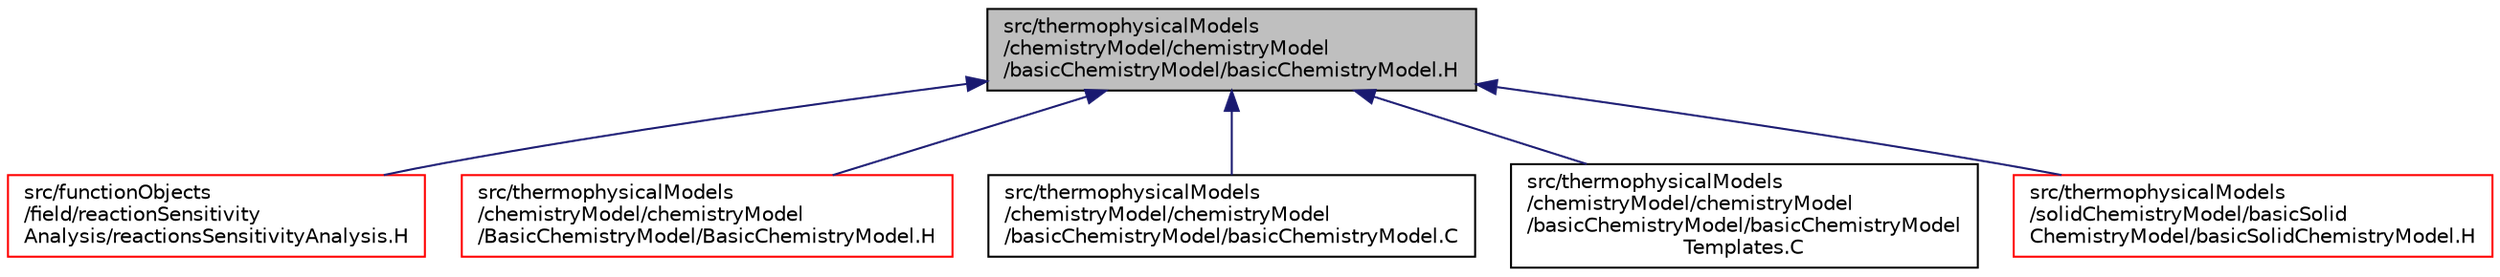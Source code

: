 digraph "src/thermophysicalModels/chemistryModel/chemistryModel/basicChemistryModel/basicChemistryModel.H"
{
  bgcolor="transparent";
  edge [fontname="Helvetica",fontsize="10",labelfontname="Helvetica",labelfontsize="10"];
  node [fontname="Helvetica",fontsize="10",shape=record];
  Node1 [label="src/thermophysicalModels\l/chemistryModel/chemistryModel\l/basicChemistryModel/basicChemistryModel.H",height=0.2,width=0.4,color="black", fillcolor="grey75", style="filled" fontcolor="black"];
  Node1 -> Node2 [dir="back",color="midnightblue",fontsize="10",style="solid",fontname="Helvetica"];
  Node2 [label="src/functionObjects\l/field/reactionSensitivity\lAnalysis/reactionsSensitivityAnalysis.H",height=0.2,width=0.4,color="red",URL="$reactionsSensitivityAnalysis_8H.html"];
  Node1 -> Node3 [dir="back",color="midnightblue",fontsize="10",style="solid",fontname="Helvetica"];
  Node3 [label="src/thermophysicalModels\l/chemistryModel/chemistryModel\l/BasicChemistryModel/BasicChemistryModel.H",height=0.2,width=0.4,color="red",URL="$BasicChemistryModel_8H.html"];
  Node1 -> Node4 [dir="back",color="midnightblue",fontsize="10",style="solid",fontname="Helvetica"];
  Node4 [label="src/thermophysicalModels\l/chemistryModel/chemistryModel\l/basicChemistryModel/basicChemistryModel.C",height=0.2,width=0.4,color="black",URL="$basicChemistryModel_8C.html"];
  Node1 -> Node5 [dir="back",color="midnightblue",fontsize="10",style="solid",fontname="Helvetica"];
  Node5 [label="src/thermophysicalModels\l/chemistryModel/chemistryModel\l/basicChemistryModel/basicChemistryModel\lTemplates.C",height=0.2,width=0.4,color="black",URL="$basicChemistryModelTemplates_8C.html"];
  Node1 -> Node6 [dir="back",color="midnightblue",fontsize="10",style="solid",fontname="Helvetica"];
  Node6 [label="src/thermophysicalModels\l/solidChemistryModel/basicSolid\lChemistryModel/basicSolidChemistryModel.H",height=0.2,width=0.4,color="red",URL="$basicSolidChemistryModel_8H.html"];
}
